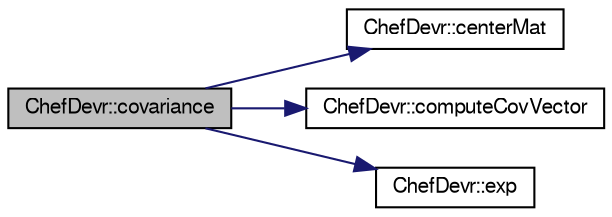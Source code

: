 digraph "ChefDevr::covariance"
{
  edge [fontname="FreeSans",fontsize="10",labelfontname="FreeSans",labelfontsize="10"];
  node [fontname="FreeSans",fontsize="10",shape=record];
  rankdir="LR";
  Node1 [label="ChefDevr::covariance",height=0.2,width=0.4,color="black", fillcolor="grey75", style="filled", fontcolor="black"];
  Node1 -> Node2 [color="midnightblue",fontsize="10",style="solid",fontname="FreeSans"];
  Node2 [label="ChefDevr::centerMat",height=0.2,width=0.4,color="black", fillcolor="white", style="filled",URL="$namespace_chef_devr.html#a9579ab224f4fc15d1ab2f409d9d8a4c6",tooltip="Centers matrix by subtracting mean to all columns. "];
  Node1 -> Node3 [color="midnightblue",fontsize="10",style="solid",fontname="FreeSans"];
  Node3 [label="ChefDevr::computeCovVector",height=0.2,width=0.4,color="black", fillcolor="white", style="filled",URL="$namespace_chef_devr.html#afae213bbb2131bfed0cbb814a319913c",tooltip="Computes the covariance column vector for the coordRef coordinates variable. "];
  Node1 -> Node4 [color="midnightblue",fontsize="10",style="solid",fontname="FreeSans"];
  Node4 [label="ChefDevr::exp",height=0.2,width=0.4,color="black", fillcolor="white", style="filled",URL="$namespace_chef_devr.html#ab5672e6b4c015af09203cdfc9e902934"];
}
